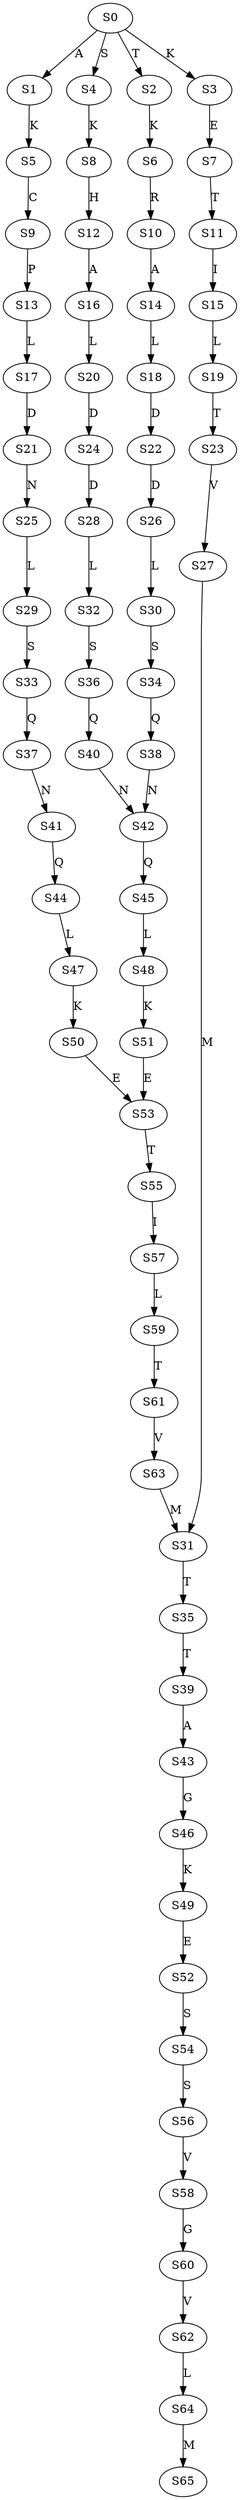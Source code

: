 strict digraph  {
	S0 -> S1 [ label = A ];
	S0 -> S2 [ label = T ];
	S0 -> S3 [ label = K ];
	S0 -> S4 [ label = S ];
	S1 -> S5 [ label = K ];
	S2 -> S6 [ label = K ];
	S3 -> S7 [ label = E ];
	S4 -> S8 [ label = K ];
	S5 -> S9 [ label = C ];
	S6 -> S10 [ label = R ];
	S7 -> S11 [ label = T ];
	S8 -> S12 [ label = H ];
	S9 -> S13 [ label = P ];
	S10 -> S14 [ label = A ];
	S11 -> S15 [ label = I ];
	S12 -> S16 [ label = A ];
	S13 -> S17 [ label = L ];
	S14 -> S18 [ label = L ];
	S15 -> S19 [ label = L ];
	S16 -> S20 [ label = L ];
	S17 -> S21 [ label = D ];
	S18 -> S22 [ label = D ];
	S19 -> S23 [ label = T ];
	S20 -> S24 [ label = D ];
	S21 -> S25 [ label = N ];
	S22 -> S26 [ label = D ];
	S23 -> S27 [ label = V ];
	S24 -> S28 [ label = D ];
	S25 -> S29 [ label = L ];
	S26 -> S30 [ label = L ];
	S27 -> S31 [ label = M ];
	S28 -> S32 [ label = L ];
	S29 -> S33 [ label = S ];
	S30 -> S34 [ label = S ];
	S31 -> S35 [ label = T ];
	S32 -> S36 [ label = S ];
	S33 -> S37 [ label = Q ];
	S34 -> S38 [ label = Q ];
	S35 -> S39 [ label = T ];
	S36 -> S40 [ label = Q ];
	S37 -> S41 [ label = N ];
	S38 -> S42 [ label = N ];
	S39 -> S43 [ label = A ];
	S40 -> S42 [ label = N ];
	S41 -> S44 [ label = Q ];
	S42 -> S45 [ label = Q ];
	S43 -> S46 [ label = G ];
	S44 -> S47 [ label = L ];
	S45 -> S48 [ label = L ];
	S46 -> S49 [ label = K ];
	S47 -> S50 [ label = K ];
	S48 -> S51 [ label = K ];
	S49 -> S52 [ label = E ];
	S50 -> S53 [ label = E ];
	S51 -> S53 [ label = E ];
	S52 -> S54 [ label = S ];
	S53 -> S55 [ label = T ];
	S54 -> S56 [ label = S ];
	S55 -> S57 [ label = I ];
	S56 -> S58 [ label = V ];
	S57 -> S59 [ label = L ];
	S58 -> S60 [ label = G ];
	S59 -> S61 [ label = T ];
	S60 -> S62 [ label = V ];
	S61 -> S63 [ label = V ];
	S62 -> S64 [ label = L ];
	S63 -> S31 [ label = M ];
	S64 -> S65 [ label = M ];
}
